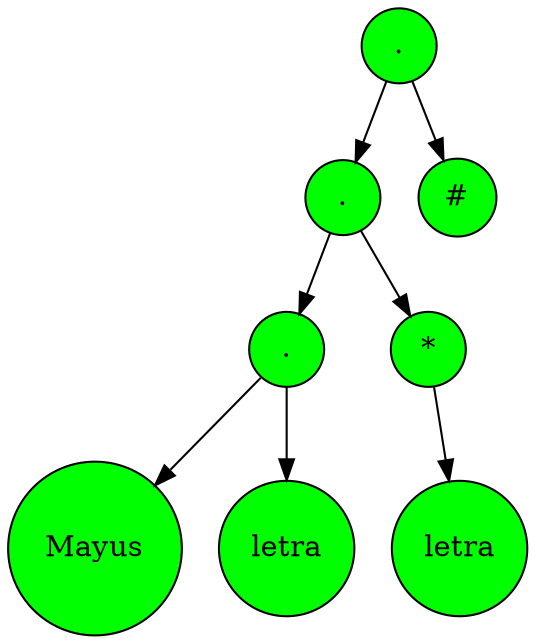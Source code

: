 digraph G {
N1[style=filled, fillcolor=green, shape = circle, label = "."]
N2[style=filled, fillcolor=green, shape = circle, label = "."]
N1 -> N2;
N3[style=filled, fillcolor=green, shape = circle, label = "."]
N2 -> N3;
N4[style=filled, fillcolor=green, shape = circle, label = "Mayus"]
N3 -> N4;
N5[style=filled, fillcolor=green, shape = circle, label = "letra"]
N3 -> N5;
N6[style=filled, fillcolor=green, shape = circle, label = "*"]
N2 -> N6;
N7[style=filled, fillcolor=green, shape = circle, label = "letra"]
N6 -> N7;
N8[style=filled, fillcolor=green, shape = circle, label = "#"]
N1 -> N8;
}
digraph G {
N1[style=filled, fillcolor=green, shape = circle, label = "."]
N2[style=filled, fillcolor=green, shape = circle, label = "|"]
N1 -> N2;
N3[style=filled, fillcolor=green, shape = circle, label = "letra"]
N2 -> N3;
N4[style=filled, fillcolor=green, shape = circle, label = "dig"]
N2 -> N4;
N5[style=filled, fillcolor=green, shape = circle, label = "#"]
N1 -> N5;
}
